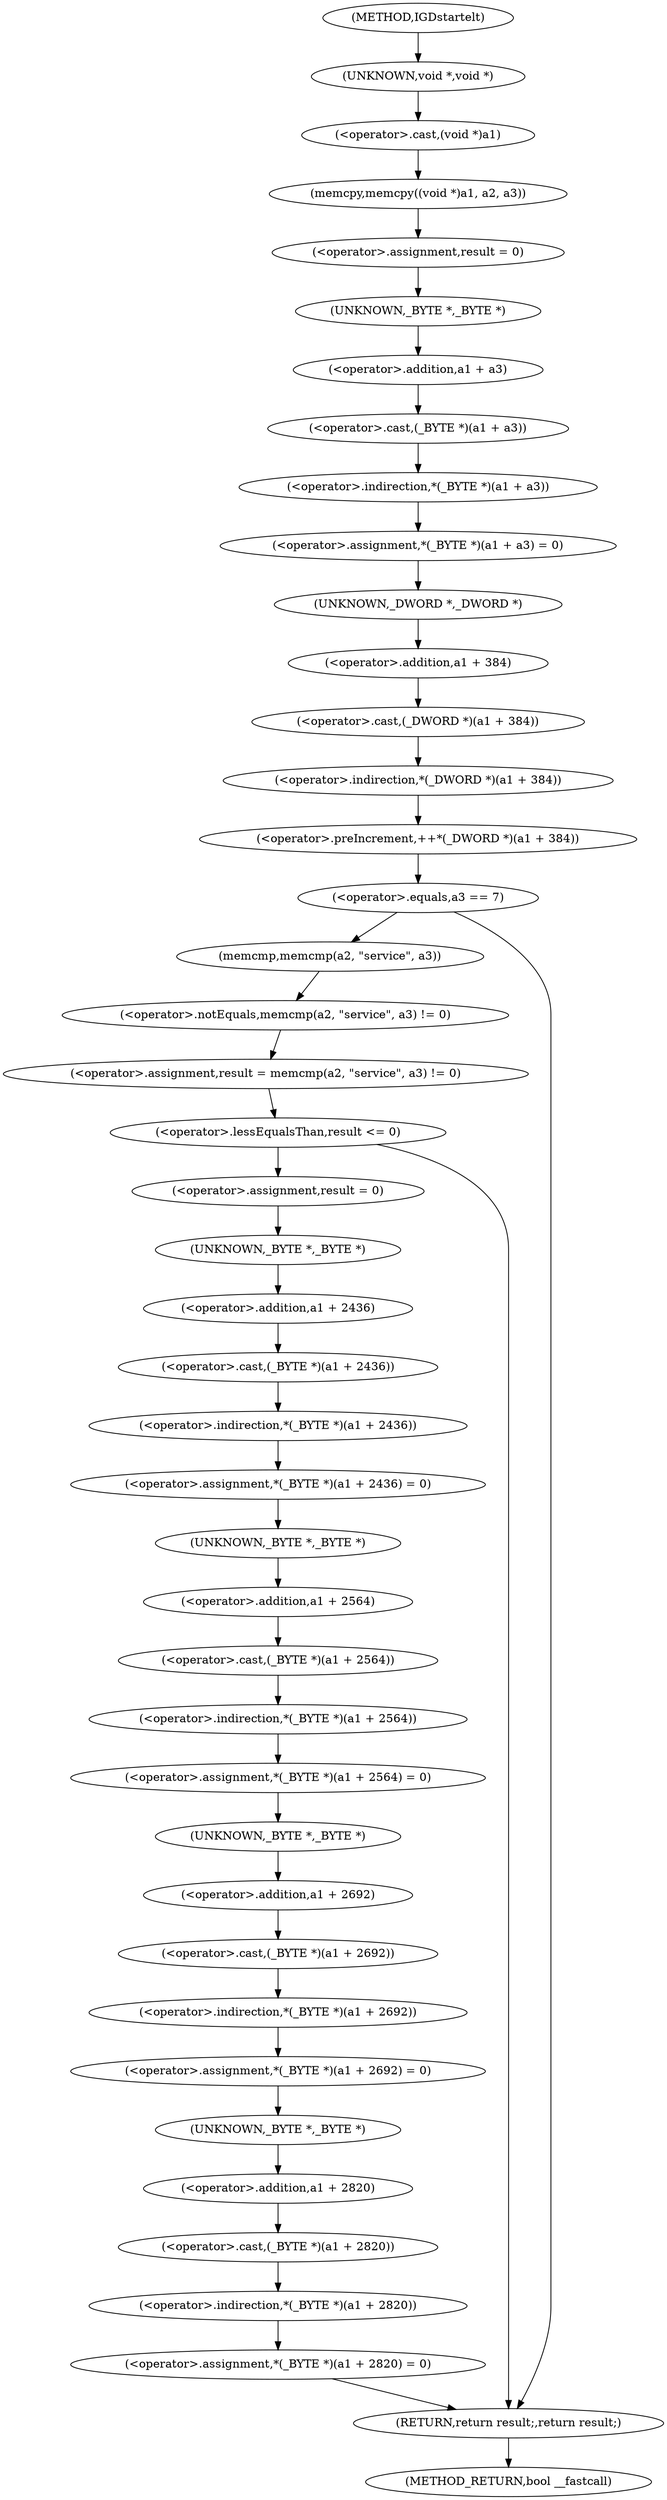 digraph IGDstartelt {  
"1000108" [label = "(memcpy,memcpy((void *)a1, a2, a3))" ]
"1000109" [label = "(<operator>.cast,(void *)a1)" ]
"1000110" [label = "(UNKNOWN,void *,void *)" ]
"1000114" [label = "(<operator>.assignment,result = 0)" ]
"1000117" [label = "(<operator>.assignment,*(_BYTE *)(a1 + a3) = 0)" ]
"1000118" [label = "(<operator>.indirection,*(_BYTE *)(a1 + a3))" ]
"1000119" [label = "(<operator>.cast,(_BYTE *)(a1 + a3))" ]
"1000120" [label = "(UNKNOWN,_BYTE *,_BYTE *)" ]
"1000121" [label = "(<operator>.addition,a1 + a3)" ]
"1000125" [label = "(<operator>.preIncrement,++*(_DWORD *)(a1 + 384))" ]
"1000126" [label = "(<operator>.indirection,*(_DWORD *)(a1 + 384))" ]
"1000127" [label = "(<operator>.cast,(_DWORD *)(a1 + 384))" ]
"1000128" [label = "(UNKNOWN,_DWORD *,_DWORD *)" ]
"1000129" [label = "(<operator>.addition,a1 + 384)" ]
"1000133" [label = "(<operator>.equals,a3 == 7)" ]
"1000137" [label = "(<operator>.assignment,result = memcmp(a2, \"service\", a3) != 0)" ]
"1000139" [label = "(<operator>.notEquals,memcmp(a2, \"service\", a3) != 0)" ]
"1000140" [label = "(memcmp,memcmp(a2, \"service\", a3))" ]
"1000146" [label = "(<operator>.lessEqualsThan,result <= 0)" ]
"1000150" [label = "(<operator>.assignment,result = 0)" ]
"1000153" [label = "(<operator>.assignment,*(_BYTE *)(a1 + 2436) = 0)" ]
"1000154" [label = "(<operator>.indirection,*(_BYTE *)(a1 + 2436))" ]
"1000155" [label = "(<operator>.cast,(_BYTE *)(a1 + 2436))" ]
"1000156" [label = "(UNKNOWN,_BYTE *,_BYTE *)" ]
"1000157" [label = "(<operator>.addition,a1 + 2436)" ]
"1000161" [label = "(<operator>.assignment,*(_BYTE *)(a1 + 2564) = 0)" ]
"1000162" [label = "(<operator>.indirection,*(_BYTE *)(a1 + 2564))" ]
"1000163" [label = "(<operator>.cast,(_BYTE *)(a1 + 2564))" ]
"1000164" [label = "(UNKNOWN,_BYTE *,_BYTE *)" ]
"1000165" [label = "(<operator>.addition,a1 + 2564)" ]
"1000169" [label = "(<operator>.assignment,*(_BYTE *)(a1 + 2692) = 0)" ]
"1000170" [label = "(<operator>.indirection,*(_BYTE *)(a1 + 2692))" ]
"1000171" [label = "(<operator>.cast,(_BYTE *)(a1 + 2692))" ]
"1000172" [label = "(UNKNOWN,_BYTE *,_BYTE *)" ]
"1000173" [label = "(<operator>.addition,a1 + 2692)" ]
"1000177" [label = "(<operator>.assignment,*(_BYTE *)(a1 + 2820) = 0)" ]
"1000178" [label = "(<operator>.indirection,*(_BYTE *)(a1 + 2820))" ]
"1000179" [label = "(<operator>.cast,(_BYTE *)(a1 + 2820))" ]
"1000180" [label = "(UNKNOWN,_BYTE *,_BYTE *)" ]
"1000181" [label = "(<operator>.addition,a1 + 2820)" ]
"1000185" [label = "(RETURN,return result;,return result;)" ]
"1000102" [label = "(METHOD,IGDstartelt)" ]
"1000187" [label = "(METHOD_RETURN,bool __fastcall)" ]
  "1000108" -> "1000114" 
  "1000109" -> "1000108" 
  "1000110" -> "1000109" 
  "1000114" -> "1000120" 
  "1000117" -> "1000128" 
  "1000118" -> "1000117" 
  "1000119" -> "1000118" 
  "1000120" -> "1000121" 
  "1000121" -> "1000119" 
  "1000125" -> "1000133" 
  "1000126" -> "1000125" 
  "1000127" -> "1000126" 
  "1000128" -> "1000129" 
  "1000129" -> "1000127" 
  "1000133" -> "1000140" 
  "1000133" -> "1000185" 
  "1000137" -> "1000146" 
  "1000139" -> "1000137" 
  "1000140" -> "1000139" 
  "1000146" -> "1000150" 
  "1000146" -> "1000185" 
  "1000150" -> "1000156" 
  "1000153" -> "1000164" 
  "1000154" -> "1000153" 
  "1000155" -> "1000154" 
  "1000156" -> "1000157" 
  "1000157" -> "1000155" 
  "1000161" -> "1000172" 
  "1000162" -> "1000161" 
  "1000163" -> "1000162" 
  "1000164" -> "1000165" 
  "1000165" -> "1000163" 
  "1000169" -> "1000180" 
  "1000170" -> "1000169" 
  "1000171" -> "1000170" 
  "1000172" -> "1000173" 
  "1000173" -> "1000171" 
  "1000177" -> "1000185" 
  "1000178" -> "1000177" 
  "1000179" -> "1000178" 
  "1000180" -> "1000181" 
  "1000181" -> "1000179" 
  "1000185" -> "1000187" 
  "1000102" -> "1000110" 
}
